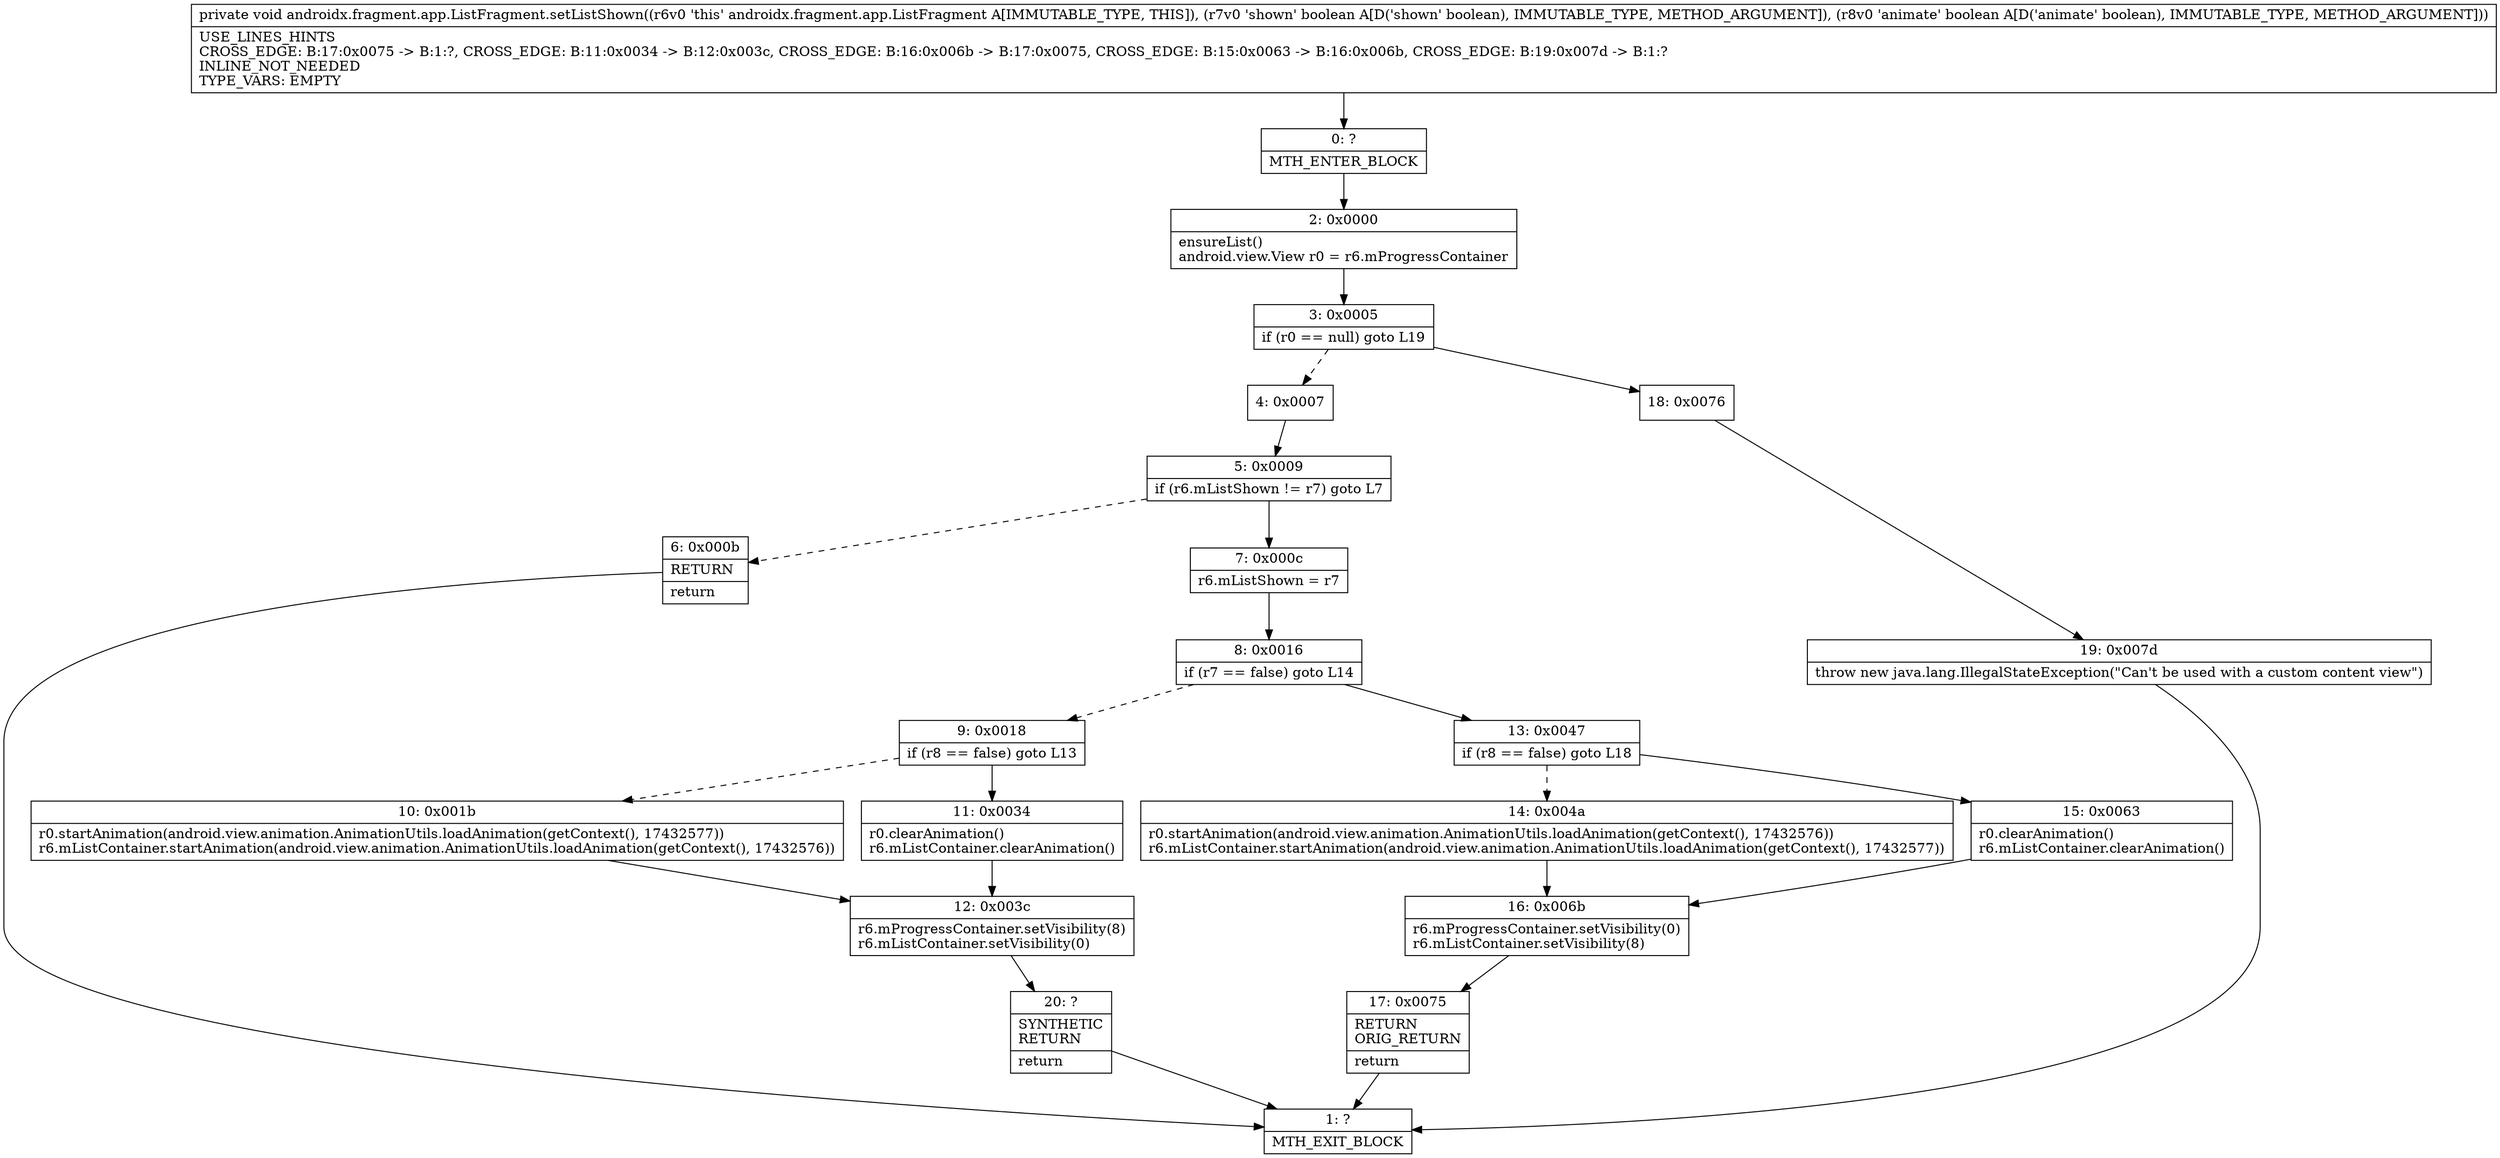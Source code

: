 digraph "CFG forandroidx.fragment.app.ListFragment.setListShown(ZZ)V" {
Node_0 [shape=record,label="{0\:\ ?|MTH_ENTER_BLOCK\l}"];
Node_2 [shape=record,label="{2\:\ 0x0000|ensureList()\landroid.view.View r0 = r6.mProgressContainer\l}"];
Node_3 [shape=record,label="{3\:\ 0x0005|if (r0 == null) goto L19\l}"];
Node_4 [shape=record,label="{4\:\ 0x0007}"];
Node_5 [shape=record,label="{5\:\ 0x0009|if (r6.mListShown != r7) goto L7\l}"];
Node_6 [shape=record,label="{6\:\ 0x000b|RETURN\l|return\l}"];
Node_1 [shape=record,label="{1\:\ ?|MTH_EXIT_BLOCK\l}"];
Node_7 [shape=record,label="{7\:\ 0x000c|r6.mListShown = r7\l}"];
Node_8 [shape=record,label="{8\:\ 0x0016|if (r7 == false) goto L14\l}"];
Node_9 [shape=record,label="{9\:\ 0x0018|if (r8 == false) goto L13\l}"];
Node_10 [shape=record,label="{10\:\ 0x001b|r0.startAnimation(android.view.animation.AnimationUtils.loadAnimation(getContext(), 17432577))\lr6.mListContainer.startAnimation(android.view.animation.AnimationUtils.loadAnimation(getContext(), 17432576))\l}"];
Node_12 [shape=record,label="{12\:\ 0x003c|r6.mProgressContainer.setVisibility(8)\lr6.mListContainer.setVisibility(0)\l}"];
Node_20 [shape=record,label="{20\:\ ?|SYNTHETIC\lRETURN\l|return\l}"];
Node_11 [shape=record,label="{11\:\ 0x0034|r0.clearAnimation()\lr6.mListContainer.clearAnimation()\l}"];
Node_13 [shape=record,label="{13\:\ 0x0047|if (r8 == false) goto L18\l}"];
Node_14 [shape=record,label="{14\:\ 0x004a|r0.startAnimation(android.view.animation.AnimationUtils.loadAnimation(getContext(), 17432576))\lr6.mListContainer.startAnimation(android.view.animation.AnimationUtils.loadAnimation(getContext(), 17432577))\l}"];
Node_16 [shape=record,label="{16\:\ 0x006b|r6.mProgressContainer.setVisibility(0)\lr6.mListContainer.setVisibility(8)\l}"];
Node_17 [shape=record,label="{17\:\ 0x0075|RETURN\lORIG_RETURN\l|return\l}"];
Node_15 [shape=record,label="{15\:\ 0x0063|r0.clearAnimation()\lr6.mListContainer.clearAnimation()\l}"];
Node_18 [shape=record,label="{18\:\ 0x0076}"];
Node_19 [shape=record,label="{19\:\ 0x007d|throw new java.lang.IllegalStateException(\"Can't be used with a custom content view\")\l}"];
MethodNode[shape=record,label="{private void androidx.fragment.app.ListFragment.setListShown((r6v0 'this' androidx.fragment.app.ListFragment A[IMMUTABLE_TYPE, THIS]), (r7v0 'shown' boolean A[D('shown' boolean), IMMUTABLE_TYPE, METHOD_ARGUMENT]), (r8v0 'animate' boolean A[D('animate' boolean), IMMUTABLE_TYPE, METHOD_ARGUMENT]))  | USE_LINES_HINTS\lCROSS_EDGE: B:17:0x0075 \-\> B:1:?, CROSS_EDGE: B:11:0x0034 \-\> B:12:0x003c, CROSS_EDGE: B:16:0x006b \-\> B:17:0x0075, CROSS_EDGE: B:15:0x0063 \-\> B:16:0x006b, CROSS_EDGE: B:19:0x007d \-\> B:1:?\lINLINE_NOT_NEEDED\lTYPE_VARS: EMPTY\l}"];
MethodNode -> Node_0;Node_0 -> Node_2;
Node_2 -> Node_3;
Node_3 -> Node_4[style=dashed];
Node_3 -> Node_18;
Node_4 -> Node_5;
Node_5 -> Node_6[style=dashed];
Node_5 -> Node_7;
Node_6 -> Node_1;
Node_7 -> Node_8;
Node_8 -> Node_9[style=dashed];
Node_8 -> Node_13;
Node_9 -> Node_10[style=dashed];
Node_9 -> Node_11;
Node_10 -> Node_12;
Node_12 -> Node_20;
Node_20 -> Node_1;
Node_11 -> Node_12;
Node_13 -> Node_14[style=dashed];
Node_13 -> Node_15;
Node_14 -> Node_16;
Node_16 -> Node_17;
Node_17 -> Node_1;
Node_15 -> Node_16;
Node_18 -> Node_19;
Node_19 -> Node_1;
}

